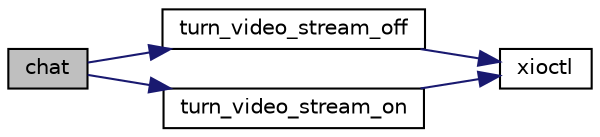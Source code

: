 digraph G
{
  edge [fontname="Helvetica",fontsize="10",labelfontname="Helvetica",labelfontsize="10"];
  node [fontname="Helvetica",fontsize="10",shape=record];
  rankdir="LR";
  Node1 [label="chat",height=0.2,width=0.4,color="black", fillcolor="grey75", style="filled" fontcolor="black"];
  Node1 -> Node2 [color="midnightblue",fontsize="10",style="solid",fontname="Helvetica"];
  Node2 [label="turn_video_stream_off",height=0.2,width=0.4,color="black", fillcolor="white", style="filled",URL="$cacatalk_8c.html#ad62dc32c9a10f83df0e82acc91047cf4",tooltip="Attempts to turn the video stream off and sets the related indicated flag in the passed structure..."];
  Node2 -> Node3 [color="midnightblue",fontsize="10",style="solid",fontname="Helvetica"];
  Node3 [label="xioctl",height=0.2,width=0.4,color="black", fillcolor="white", style="filled",URL="$cacatalk_8c.html#a22cce36344ad43e1d0742f8af3ba7296",tooltip="It persistently calls the v4l2_ioctl() function to program the V4L2 device."];
  Node1 -> Node4 [color="midnightblue",fontsize="10",style="solid",fontname="Helvetica"];
  Node4 [label="turn_video_stream_on",height=0.2,width=0.4,color="black", fillcolor="white", style="filled",URL="$cacatalk_8c.html#a3600698b52c926004b0546164aef62ca",tooltip="Attempts to turn the video stream on and sets the related indicated flag in the passed structure..."];
  Node4 -> Node3 [color="midnightblue",fontsize="10",style="solid",fontname="Helvetica"];
}
